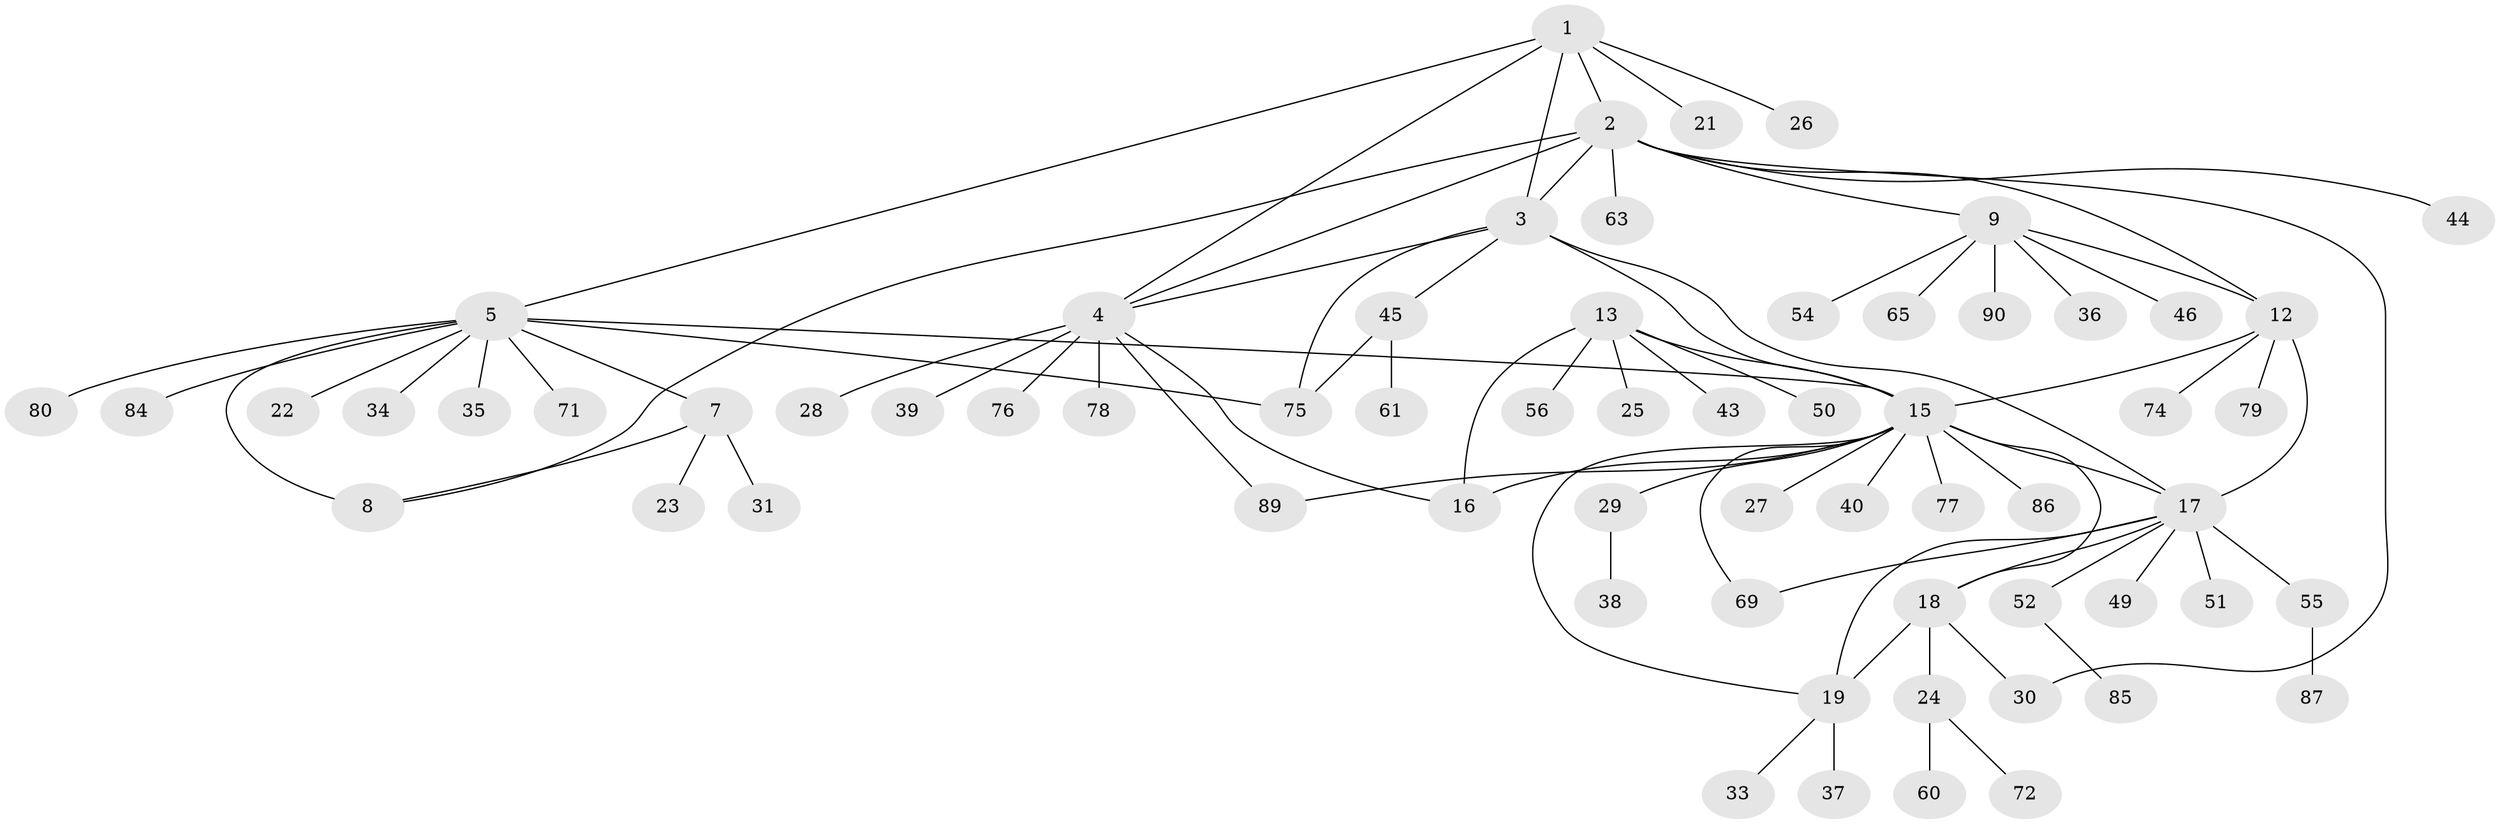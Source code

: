 // Generated by graph-tools (version 1.1) at 2025/52/02/27/25 19:52:14]
// undirected, 65 vertices, 84 edges
graph export_dot {
graph [start="1"]
  node [color=gray90,style=filled];
  1 [super="+70"];
  2 [super="+11"];
  3 [super="+58"];
  4 [super="+57"];
  5 [super="+6"];
  7 [super="+42"];
  8 [super="+59"];
  9 [super="+10"];
  12 [super="+88"];
  13 [super="+14"];
  15 [super="+20"];
  16;
  17 [super="+48"];
  18;
  19 [super="+53"];
  21;
  22;
  23;
  24 [super="+41"];
  25 [super="+47"];
  26;
  27 [super="+68"];
  28;
  29 [super="+32"];
  30;
  31 [super="+62"];
  33;
  34;
  35;
  36 [super="+66"];
  37;
  38 [super="+73"];
  39;
  40 [super="+64"];
  43;
  44;
  45 [super="+67"];
  46;
  49;
  50;
  51;
  52;
  54;
  55 [super="+83"];
  56;
  60;
  61;
  63;
  65;
  69;
  71;
  72;
  74 [super="+82"];
  75 [super="+81"];
  76;
  77;
  78;
  79;
  80;
  84;
  85;
  86;
  87;
  89;
  90;
  1 -- 2;
  1 -- 3;
  1 -- 4;
  1 -- 5;
  1 -- 21;
  1 -- 26;
  2 -- 3;
  2 -- 4;
  2 -- 30;
  2 -- 44;
  2 -- 63;
  2 -- 8;
  2 -- 9 [weight=2];
  2 -- 12;
  3 -- 4;
  3 -- 17;
  3 -- 45;
  3 -- 75;
  3 -- 15;
  4 -- 16;
  4 -- 28;
  4 -- 39;
  4 -- 76;
  4 -- 78;
  4 -- 89;
  5 -- 7 [weight=2];
  5 -- 8 [weight=2];
  5 -- 22;
  5 -- 75;
  5 -- 80;
  5 -- 15 [weight=2];
  5 -- 34;
  5 -- 35;
  5 -- 71;
  5 -- 84;
  7 -- 8;
  7 -- 23;
  7 -- 31;
  9 -- 12 [weight=2];
  9 -- 36;
  9 -- 46;
  9 -- 65;
  9 -- 54;
  9 -- 90;
  12 -- 15;
  12 -- 17;
  12 -- 74;
  12 -- 79;
  13 -- 15 [weight=2];
  13 -- 16 [weight=2];
  13 -- 25;
  13 -- 56;
  13 -- 50;
  13 -- 43;
  15 -- 16;
  15 -- 27;
  15 -- 29;
  15 -- 40;
  15 -- 69;
  15 -- 77;
  15 -- 86;
  15 -- 89;
  15 -- 17;
  15 -- 18;
  15 -- 19;
  17 -- 18;
  17 -- 19;
  17 -- 49;
  17 -- 51;
  17 -- 55;
  17 -- 69;
  17 -- 52;
  18 -- 19;
  18 -- 24;
  18 -- 30;
  19 -- 33;
  19 -- 37;
  24 -- 60;
  24 -- 72;
  29 -- 38;
  45 -- 61;
  45 -- 75;
  52 -- 85;
  55 -- 87;
}
